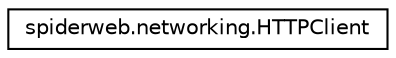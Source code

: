 digraph G
{
  edge [fontname="Helvetica",fontsize="10",labelfontname="Helvetica",labelfontsize="10"];
  node [fontname="Helvetica",fontsize="10",shape=record];
  rankdir=LR;
  Node1 [label="spiderweb.networking.HTTPClient",height=0.2,width=0.4,color="black", fillcolor="white", style="filled",URL="$classspiderweb_1_1networking_1_1_h_t_t_p_client.html"];
}
